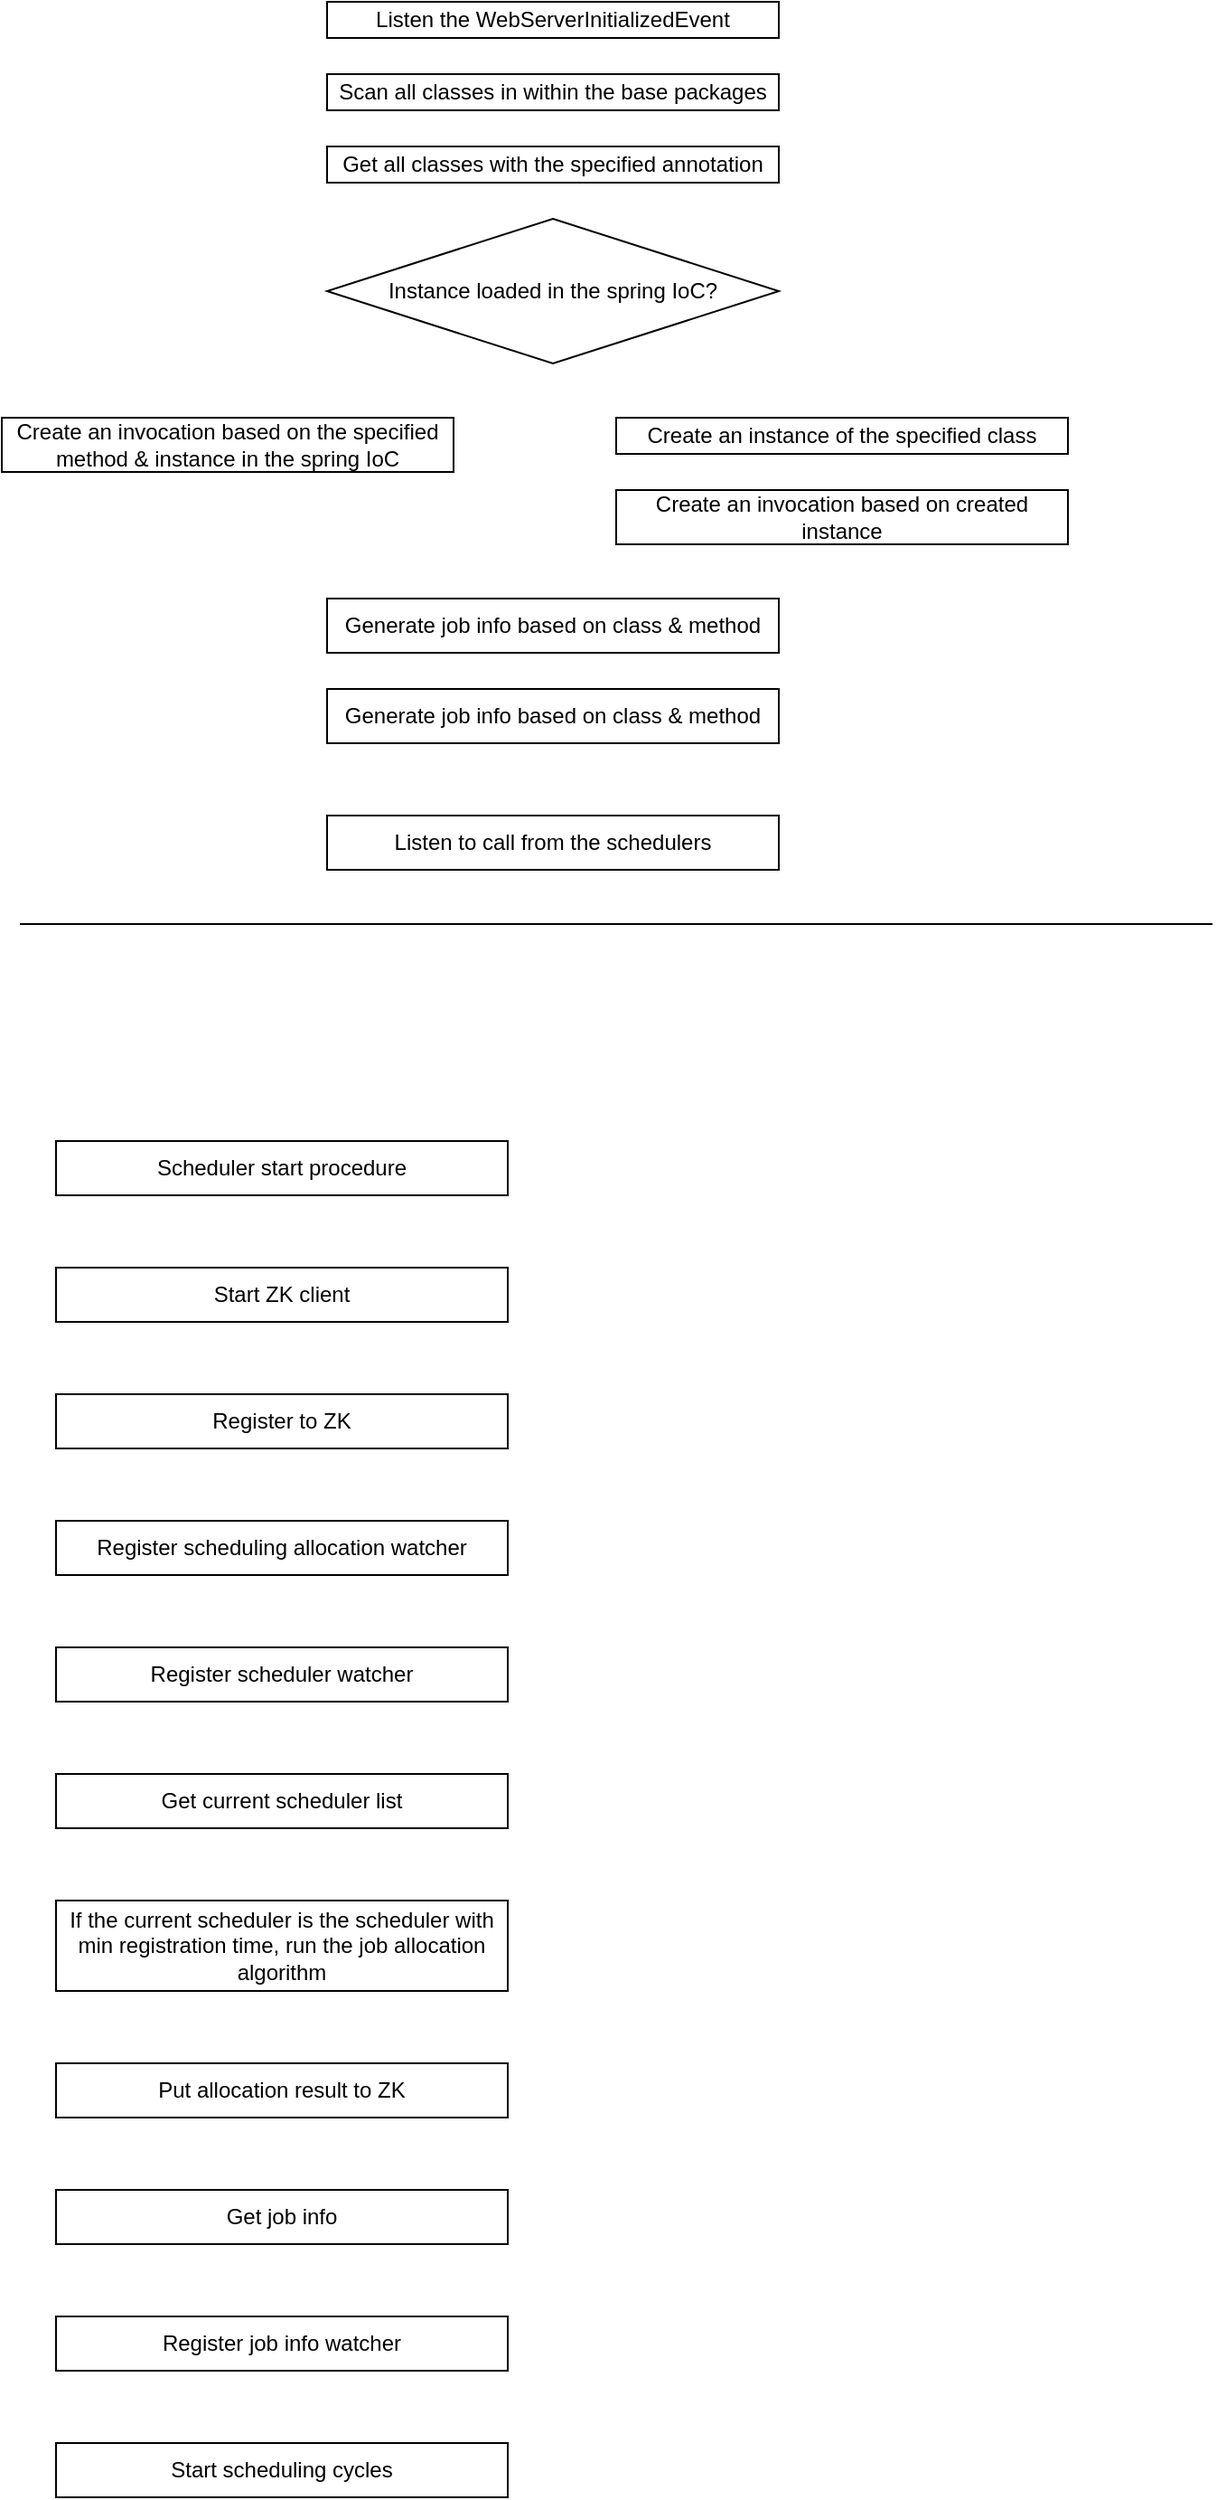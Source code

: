 <mxfile version="21.6.9" type="github">
  <diagram name="第 1 页" id="5EeTXoFenc_YiNX9l1NI">
    <mxGraphModel dx="1430" dy="774" grid="1" gridSize="10" guides="1" tooltips="1" connect="1" arrows="1" fold="1" page="1" pageScale="1" pageWidth="827" pageHeight="1169" math="0" shadow="0">
      <root>
        <mxCell id="0" />
        <mxCell id="1" parent="0" />
        <mxCell id="MFsD-34qDo7G34yyTd13-1" value="Listen the&amp;nbsp;WebServerInitializedEvent" style="rounded=0;whiteSpace=wrap;html=1;" parent="1" vertex="1">
          <mxGeometry x="220" y="50" width="250" height="20" as="geometry" />
        </mxCell>
        <mxCell id="MFsD-34qDo7G34yyTd13-4" value="Scan all classes in within the base packages" style="rounded=0;whiteSpace=wrap;html=1;" parent="1" vertex="1">
          <mxGeometry x="220" y="90" width="250" height="20" as="geometry" />
        </mxCell>
        <mxCell id="MFsD-34qDo7G34yyTd13-5" value="Get all classes with the specified annotation" style="rounded=0;whiteSpace=wrap;html=1;" parent="1" vertex="1">
          <mxGeometry x="220" y="130" width="250" height="20" as="geometry" />
        </mxCell>
        <mxCell id="W75cND2qvZO_ZwM8Ezsm-1" value="Create an invocation based on the specified method &amp;amp; instance in the spring IoC" style="rounded=0;whiteSpace=wrap;html=1;" parent="1" vertex="1">
          <mxGeometry x="40" y="280" width="250" height="30" as="geometry" />
        </mxCell>
        <mxCell id="W75cND2qvZO_ZwM8Ezsm-2" value="Instance loaded in the spring IoC?" style="rhombus;whiteSpace=wrap;html=1;" parent="1" vertex="1">
          <mxGeometry x="220" y="170" width="250" height="80" as="geometry" />
        </mxCell>
        <mxCell id="W75cND2qvZO_ZwM8Ezsm-3" value="Create an instance of the specified class" style="rounded=0;whiteSpace=wrap;html=1;" parent="1" vertex="1">
          <mxGeometry x="380" y="280" width="250" height="20" as="geometry" />
        </mxCell>
        <mxCell id="W75cND2qvZO_ZwM8Ezsm-4" value="Create an invocation based on created instance" style="rounded=0;whiteSpace=wrap;html=1;" parent="1" vertex="1">
          <mxGeometry x="380" y="320" width="250" height="30" as="geometry" />
        </mxCell>
        <mxCell id="W75cND2qvZO_ZwM8Ezsm-5" value="Generate job info based on class &amp;amp; method" style="rounded=0;whiteSpace=wrap;html=1;" parent="1" vertex="1">
          <mxGeometry x="220" y="380" width="250" height="30" as="geometry" />
        </mxCell>
        <mxCell id="W75cND2qvZO_ZwM8Ezsm-10" value="Listen to call from the schedulers" style="rounded=0;whiteSpace=wrap;html=1;" parent="1" vertex="1">
          <mxGeometry x="220" y="500" width="250" height="30" as="geometry" />
        </mxCell>
        <mxCell id="DGsf9-MeSTJs5lk7nA3e-1" value="Generate job info based on class &amp;amp; method" style="rounded=0;whiteSpace=wrap;html=1;" parent="1" vertex="1">
          <mxGeometry x="220" y="430" width="250" height="30" as="geometry" />
        </mxCell>
        <mxCell id="4Q25WiTdi54f8AYO-q5Q-1" value="Scheduler start procedure" style="rounded=0;whiteSpace=wrap;html=1;" parent="1" vertex="1">
          <mxGeometry x="70" y="680" width="250" height="30" as="geometry" />
        </mxCell>
        <mxCell id="4Q25WiTdi54f8AYO-q5Q-2" value="" style="endArrow=none;html=1;rounded=0;" parent="1" edge="1">
          <mxGeometry width="50" height="50" relative="1" as="geometry">
            <mxPoint x="50" y="560" as="sourcePoint" />
            <mxPoint x="710" y="560" as="targetPoint" />
          </mxGeometry>
        </mxCell>
        <mxCell id="4Q25WiTdi54f8AYO-q5Q-3" value="Start ZK client" style="rounded=0;whiteSpace=wrap;html=1;" parent="1" vertex="1">
          <mxGeometry x="70" y="750" width="250" height="30" as="geometry" />
        </mxCell>
        <mxCell id="4Q25WiTdi54f8AYO-q5Q-4" value="Get current scheduler list" style="rounded=0;whiteSpace=wrap;html=1;" parent="1" vertex="1">
          <mxGeometry x="70" y="1030" width="250" height="30" as="geometry" />
        </mxCell>
        <mxCell id="4Q25WiTdi54f8AYO-q5Q-5" value="If the current scheduler is the scheduler with min registration time, run the job allocation algorithm" style="rounded=0;whiteSpace=wrap;html=1;" parent="1" vertex="1">
          <mxGeometry x="70" y="1100" width="250" height="50" as="geometry" />
        </mxCell>
        <mxCell id="4Q25WiTdi54f8AYO-q5Q-6" value="Register scheduler watcher" style="rounded=0;whiteSpace=wrap;html=1;" parent="1" vertex="1">
          <mxGeometry x="70" y="960" width="250" height="30" as="geometry" />
        </mxCell>
        <mxCell id="4Q25WiTdi54f8AYO-q5Q-7" value="Start scheduling cycles" style="rounded=0;whiteSpace=wrap;html=1;" parent="1" vertex="1">
          <mxGeometry x="70" y="1400" width="250" height="30" as="geometry" />
        </mxCell>
        <mxCell id="4Q25WiTdi54f8AYO-q5Q-8" value="Put allocation result to ZK" style="rounded=0;whiteSpace=wrap;html=1;" parent="1" vertex="1">
          <mxGeometry x="70" y="1190" width="250" height="30" as="geometry" />
        </mxCell>
        <mxCell id="4Q25WiTdi54f8AYO-q5Q-10" value="Register scheduling allocation watcher" style="rounded=0;whiteSpace=wrap;html=1;" parent="1" vertex="1">
          <mxGeometry x="70" y="890" width="250" height="30" as="geometry" />
        </mxCell>
        <mxCell id="4Q25WiTdi54f8AYO-q5Q-11" value="Get job info" style="rounded=0;whiteSpace=wrap;html=1;" parent="1" vertex="1">
          <mxGeometry x="70" y="1260" width="250" height="30" as="geometry" />
        </mxCell>
        <mxCell id="4Q25WiTdi54f8AYO-q5Q-12" value="Register job info watcher" style="rounded=0;whiteSpace=wrap;html=1;" parent="1" vertex="1">
          <mxGeometry x="70" y="1330" width="250" height="30" as="geometry" />
        </mxCell>
        <mxCell id="4Q25WiTdi54f8AYO-q5Q-13" value="Register to ZK" style="rounded=0;whiteSpace=wrap;html=1;" parent="1" vertex="1">
          <mxGeometry x="70" y="820" width="250" height="30" as="geometry" />
        </mxCell>
      </root>
    </mxGraphModel>
  </diagram>
</mxfile>
